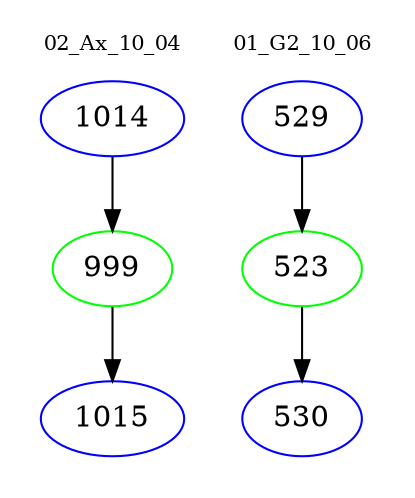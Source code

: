 digraph{
subgraph cluster_0 {
color = white
label = "02_Ax_10_04";
fontsize=10;
T0_1014 [label="1014", color="blue"]
T0_1014 -> T0_999 [color="black"]
T0_999 [label="999", color="green"]
T0_999 -> T0_1015 [color="black"]
T0_1015 [label="1015", color="blue"]
}
subgraph cluster_1 {
color = white
label = "01_G2_10_06";
fontsize=10;
T1_529 [label="529", color="blue"]
T1_529 -> T1_523 [color="black"]
T1_523 [label="523", color="green"]
T1_523 -> T1_530 [color="black"]
T1_530 [label="530", color="blue"]
}
}
